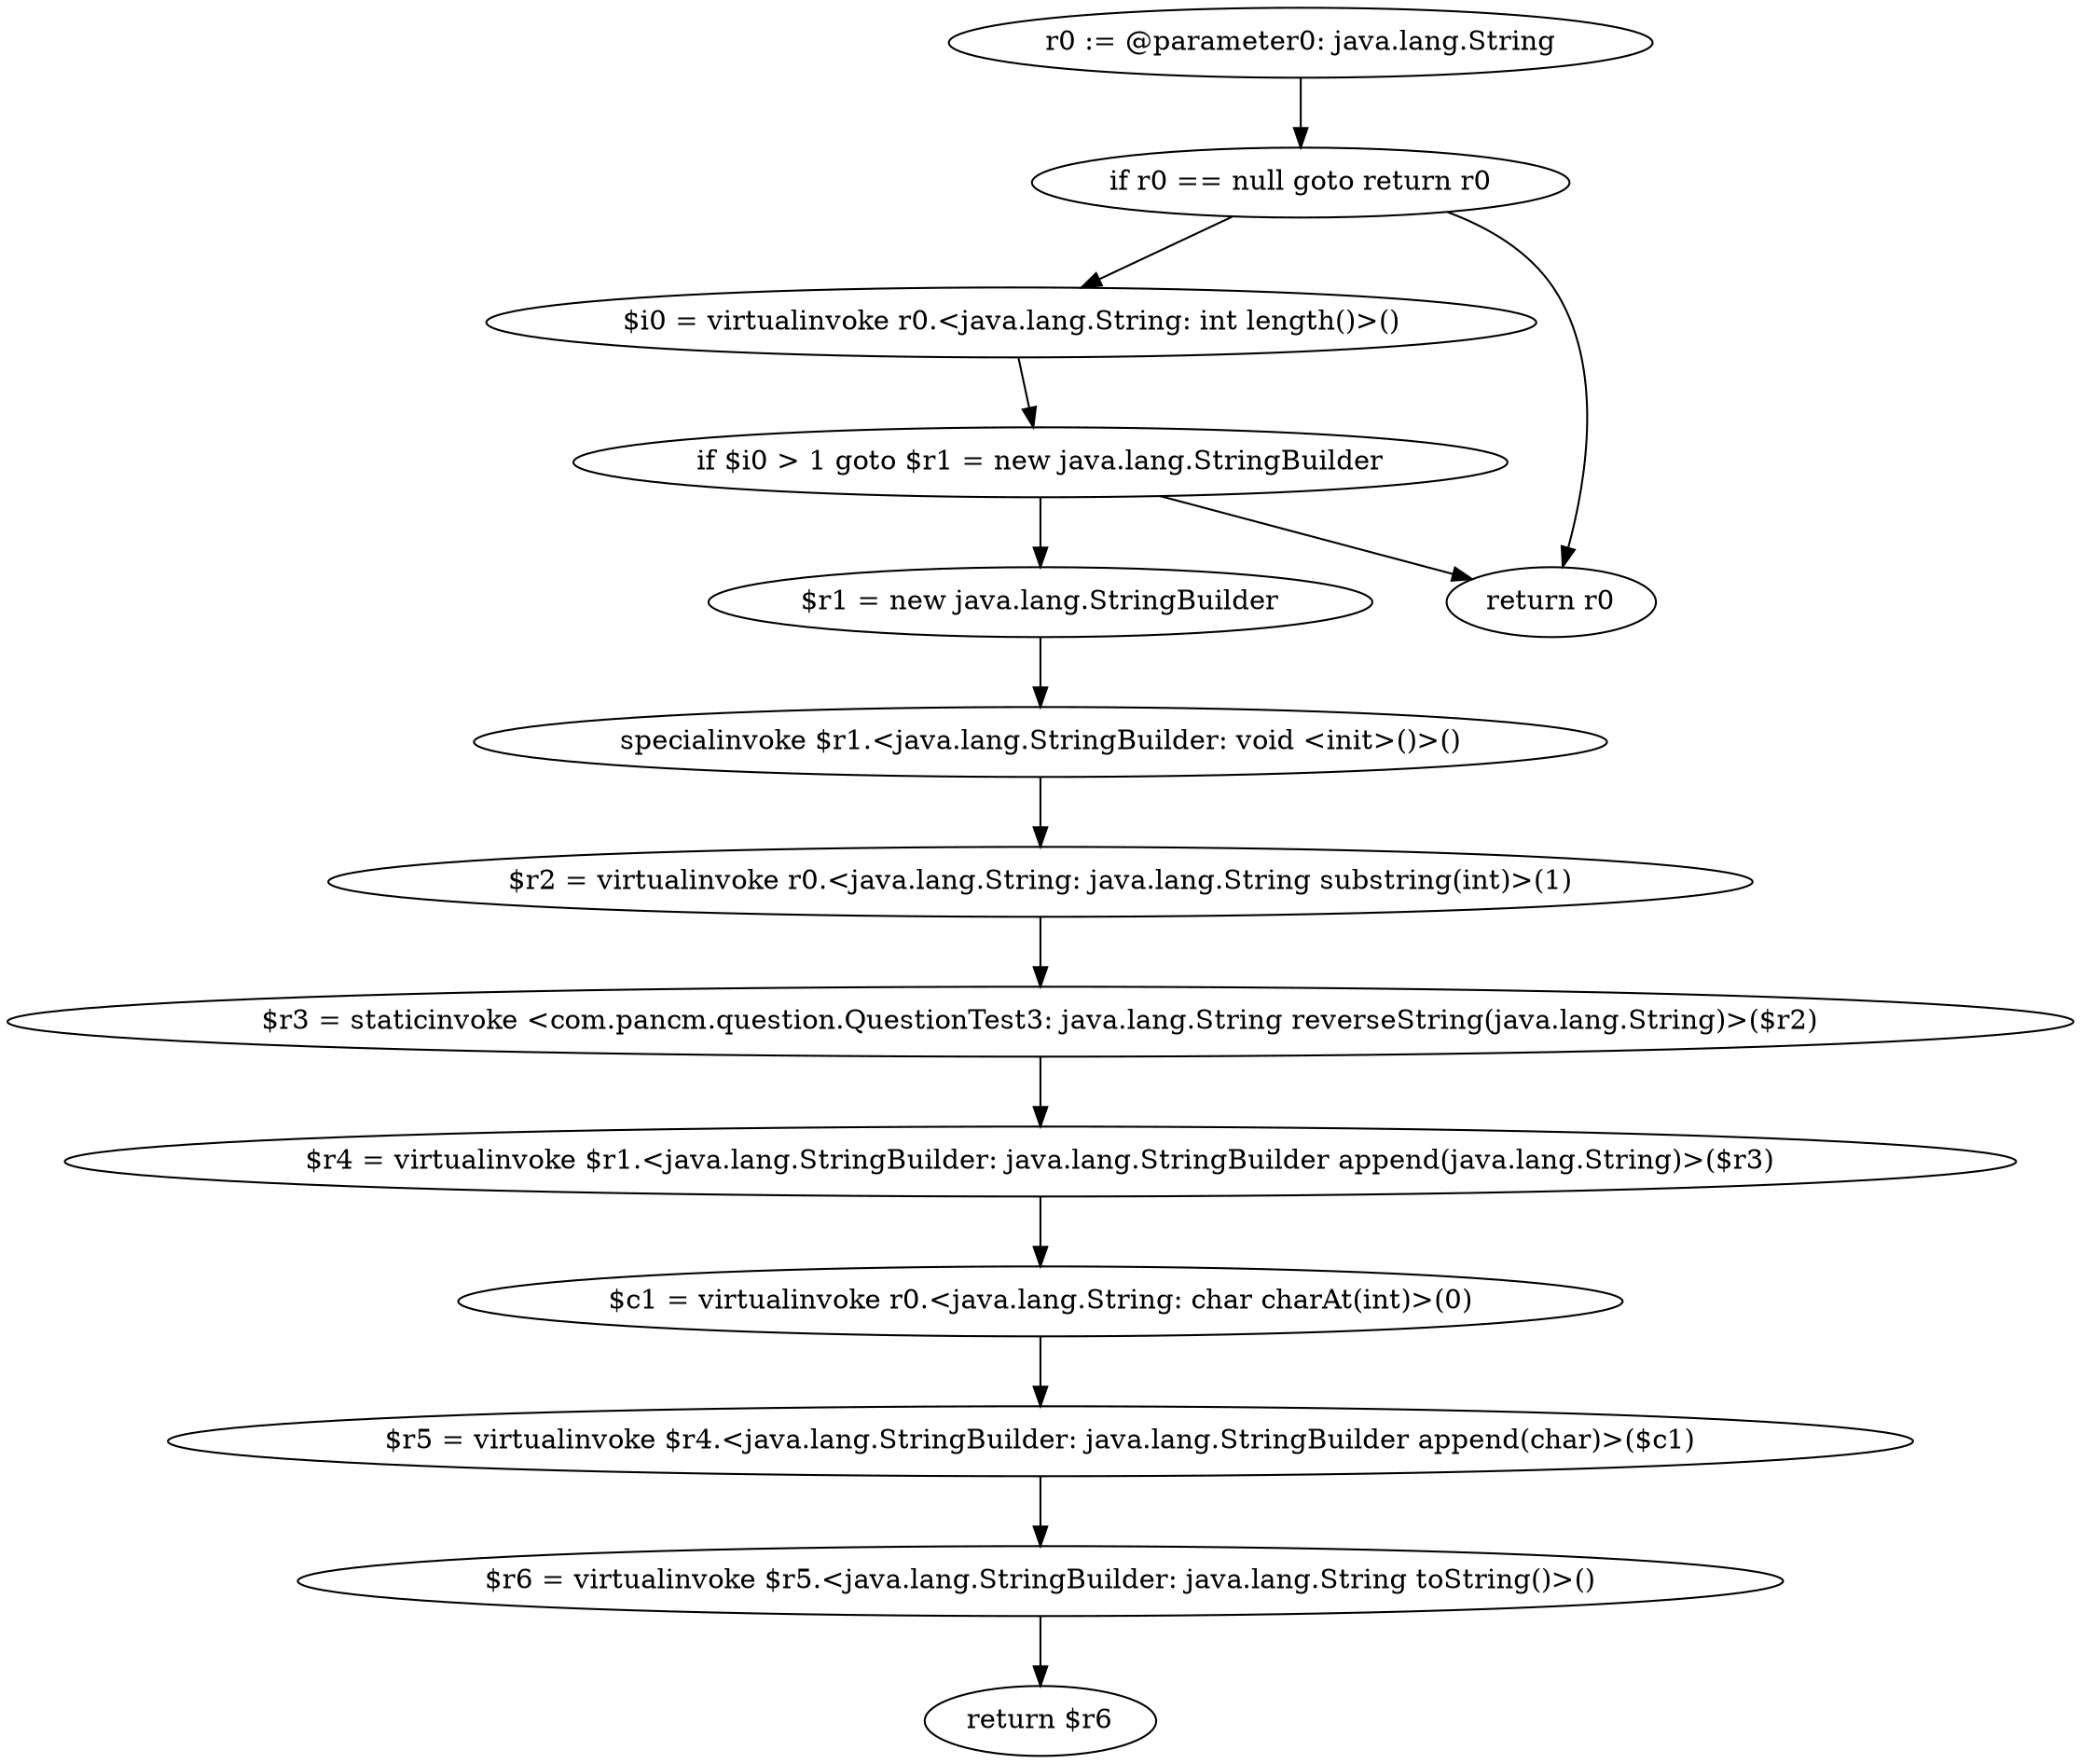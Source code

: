 digraph "unitGraph" {
    "r0 := @parameter0: java.lang.String"
    "if r0 == null goto return r0"
    "$i0 = virtualinvoke r0.<java.lang.String: int length()>()"
    "if $i0 > 1 goto $r1 = new java.lang.StringBuilder"
    "return r0"
    "$r1 = new java.lang.StringBuilder"
    "specialinvoke $r1.<java.lang.StringBuilder: void <init>()>()"
    "$r2 = virtualinvoke r0.<java.lang.String: java.lang.String substring(int)>(1)"
    "$r3 = staticinvoke <com.pancm.question.QuestionTest3: java.lang.String reverseString(java.lang.String)>($r2)"
    "$r4 = virtualinvoke $r1.<java.lang.StringBuilder: java.lang.StringBuilder append(java.lang.String)>($r3)"
    "$c1 = virtualinvoke r0.<java.lang.String: char charAt(int)>(0)"
    "$r5 = virtualinvoke $r4.<java.lang.StringBuilder: java.lang.StringBuilder append(char)>($c1)"
    "$r6 = virtualinvoke $r5.<java.lang.StringBuilder: java.lang.String toString()>()"
    "return $r6"
    "r0 := @parameter0: java.lang.String"->"if r0 == null goto return r0";
    "if r0 == null goto return r0"->"$i0 = virtualinvoke r0.<java.lang.String: int length()>()";
    "if r0 == null goto return r0"->"return r0";
    "$i0 = virtualinvoke r0.<java.lang.String: int length()>()"->"if $i0 > 1 goto $r1 = new java.lang.StringBuilder";
    "if $i0 > 1 goto $r1 = new java.lang.StringBuilder"->"return r0";
    "if $i0 > 1 goto $r1 = new java.lang.StringBuilder"->"$r1 = new java.lang.StringBuilder";
    "$r1 = new java.lang.StringBuilder"->"specialinvoke $r1.<java.lang.StringBuilder: void <init>()>()";
    "specialinvoke $r1.<java.lang.StringBuilder: void <init>()>()"->"$r2 = virtualinvoke r0.<java.lang.String: java.lang.String substring(int)>(1)";
    "$r2 = virtualinvoke r0.<java.lang.String: java.lang.String substring(int)>(1)"->"$r3 = staticinvoke <com.pancm.question.QuestionTest3: java.lang.String reverseString(java.lang.String)>($r2)";
    "$r3 = staticinvoke <com.pancm.question.QuestionTest3: java.lang.String reverseString(java.lang.String)>($r2)"->"$r4 = virtualinvoke $r1.<java.lang.StringBuilder: java.lang.StringBuilder append(java.lang.String)>($r3)";
    "$r4 = virtualinvoke $r1.<java.lang.StringBuilder: java.lang.StringBuilder append(java.lang.String)>($r3)"->"$c1 = virtualinvoke r0.<java.lang.String: char charAt(int)>(0)";
    "$c1 = virtualinvoke r0.<java.lang.String: char charAt(int)>(0)"->"$r5 = virtualinvoke $r4.<java.lang.StringBuilder: java.lang.StringBuilder append(char)>($c1)";
    "$r5 = virtualinvoke $r4.<java.lang.StringBuilder: java.lang.StringBuilder append(char)>($c1)"->"$r6 = virtualinvoke $r5.<java.lang.StringBuilder: java.lang.String toString()>()";
    "$r6 = virtualinvoke $r5.<java.lang.StringBuilder: java.lang.String toString()>()"->"return $r6";
}
